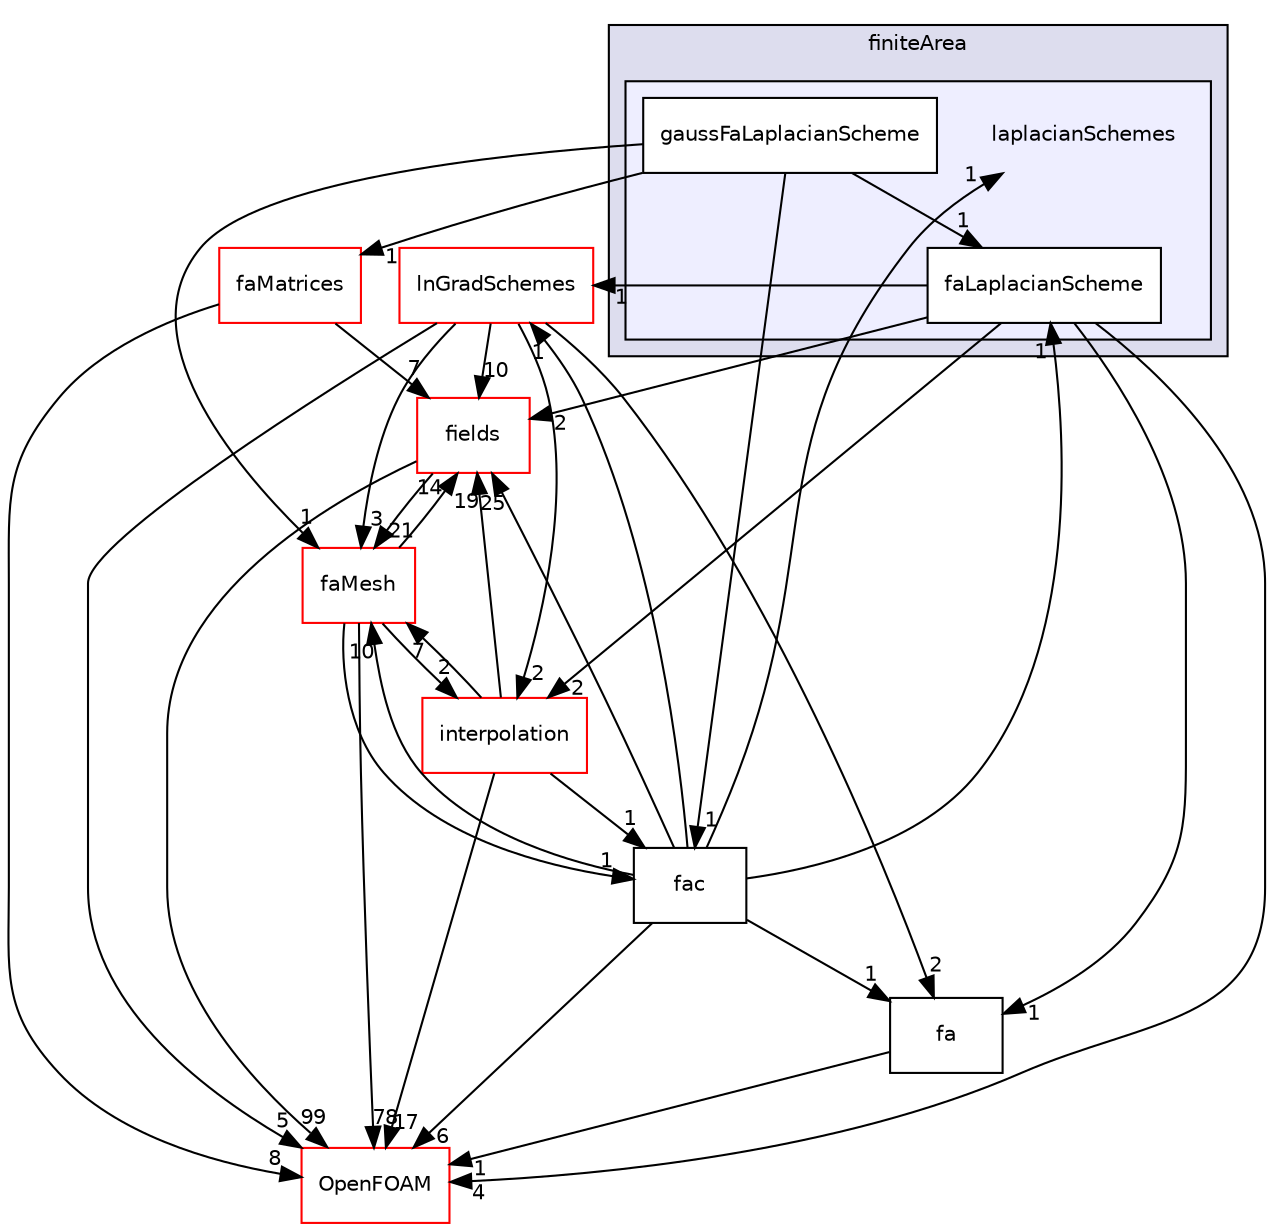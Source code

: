 digraph "src/finiteArea/finiteArea/laplacianSchemes" {
  bgcolor=transparent;
  compound=true
  node [ fontsize="10", fontname="Helvetica"];
  edge [ labelfontsize="10", labelfontname="Helvetica"];
  subgraph clusterdir_b48fbfbe364b5d9546b561f47f4221eb {
    graph [ bgcolor="#ddddee", pencolor="black", label="finiteArea" fontname="Helvetica", fontsize="10", URL="dir_b48fbfbe364b5d9546b561f47f4221eb.html"]
  subgraph clusterdir_c11e0f670d4676a5346438f3d10a3457 {
    graph [ bgcolor="#eeeeff", pencolor="black", label="" URL="dir_c11e0f670d4676a5346438f3d10a3457.html"];
    dir_c11e0f670d4676a5346438f3d10a3457 [shape=plaintext label="laplacianSchemes"];
    dir_1872188d0e7528458f2fa380e34fde48 [shape=box label="faLaplacianScheme" color="black" fillcolor="white" style="filled" URL="dir_1872188d0e7528458f2fa380e34fde48.html"];
    dir_ed75fd9d74e343e7ef275a1dbc601d9c [shape=box label="gaussFaLaplacianScheme" color="black" fillcolor="white" style="filled" URL="dir_ed75fd9d74e343e7ef275a1dbc601d9c.html"];
  }
  }
  dir_1f99fc86de3cb8326507b722cf78c6d9 [shape=box label="lnGradSchemes" color="red" URL="dir_1f99fc86de3cb8326507b722cf78c6d9.html"];
  dir_82c77a639fb8894523e0866635d617d1 [shape=box label="fields" color="red" URL="dir_82c77a639fb8894523e0866635d617d1.html"];
  dir_e5a517ccc941541272063f044b95a606 [shape=box label="fa" URL="dir_e5a517ccc941541272063f044b95a606.html"];
  dir_11fa0d52a0a43d2db65b942bd42d04b1 [shape=box label="faMatrices" color="red" URL="dir_11fa0d52a0a43d2db65b942bd42d04b1.html"];
  dir_15aafd37ee87fbe9911ba23e923cc2c7 [shape=box label="fac" URL="dir_15aafd37ee87fbe9911ba23e923cc2c7.html"];
  dir_c5473ff19b20e6ec4dfe5c310b3778a8 [shape=box label="OpenFOAM" color="red" URL="dir_c5473ff19b20e6ec4dfe5c310b3778a8.html"];
  dir_f14612db68a06d13a87d37d60dc895d5 [shape=box label="faMesh" color="red" URL="dir_f14612db68a06d13a87d37d60dc895d5.html"];
  dir_880b478b7287aa29b2969cd4b71f61be [shape=box label="interpolation" color="red" URL="dir_880b478b7287aa29b2969cd4b71f61be.html"];
  dir_1f99fc86de3cb8326507b722cf78c6d9->dir_82c77a639fb8894523e0866635d617d1 [headlabel="10", labeldistance=1.5 headhref="dir_000802_000734.html"];
  dir_1f99fc86de3cb8326507b722cf78c6d9->dir_e5a517ccc941541272063f044b95a606 [headlabel="2", labeldistance=1.5 headhref="dir_000802_000788.html"];
  dir_1f99fc86de3cb8326507b722cf78c6d9->dir_c5473ff19b20e6ec4dfe5c310b3778a8 [headlabel="5", labeldistance=1.5 headhref="dir_000802_002151.html"];
  dir_1f99fc86de3cb8326507b722cf78c6d9->dir_f14612db68a06d13a87d37d60dc895d5 [headlabel="3", labeldistance=1.5 headhref="dir_000802_000719.html"];
  dir_1f99fc86de3cb8326507b722cf78c6d9->dir_880b478b7287aa29b2969cd4b71f61be [headlabel="2", labeldistance=1.5 headhref="dir_000802_000808.html"];
  dir_82c77a639fb8894523e0866635d617d1->dir_c5473ff19b20e6ec4dfe5c310b3778a8 [headlabel="99", labeldistance=1.5 headhref="dir_000734_002151.html"];
  dir_82c77a639fb8894523e0866635d617d1->dir_f14612db68a06d13a87d37d60dc895d5 [headlabel="21", labeldistance=1.5 headhref="dir_000734_000719.html"];
  dir_e5a517ccc941541272063f044b95a606->dir_c5473ff19b20e6ec4dfe5c310b3778a8 [headlabel="1", labeldistance=1.5 headhref="dir_000788_002151.html"];
  dir_11fa0d52a0a43d2db65b942bd42d04b1->dir_82c77a639fb8894523e0866635d617d1 [headlabel="7", labeldistance=1.5 headhref="dir_000716_000734.html"];
  dir_11fa0d52a0a43d2db65b942bd42d04b1->dir_c5473ff19b20e6ec4dfe5c310b3778a8 [headlabel="8", labeldistance=1.5 headhref="dir_000716_002151.html"];
  dir_15aafd37ee87fbe9911ba23e923cc2c7->dir_c11e0f670d4676a5346438f3d10a3457 [headlabel="1", labeldistance=1.5 headhref="dir_000789_000799.html"];
  dir_15aafd37ee87fbe9911ba23e923cc2c7->dir_1f99fc86de3cb8326507b722cf78c6d9 [headlabel="1", labeldistance=1.5 headhref="dir_000789_000802.html"];
  dir_15aafd37ee87fbe9911ba23e923cc2c7->dir_82c77a639fb8894523e0866635d617d1 [headlabel="25", labeldistance=1.5 headhref="dir_000789_000734.html"];
  dir_15aafd37ee87fbe9911ba23e923cc2c7->dir_e5a517ccc941541272063f044b95a606 [headlabel="1", labeldistance=1.5 headhref="dir_000789_000788.html"];
  dir_15aafd37ee87fbe9911ba23e923cc2c7->dir_c5473ff19b20e6ec4dfe5c310b3778a8 [headlabel="6", labeldistance=1.5 headhref="dir_000789_002151.html"];
  dir_15aafd37ee87fbe9911ba23e923cc2c7->dir_f14612db68a06d13a87d37d60dc895d5 [headlabel="10", labeldistance=1.5 headhref="dir_000789_000719.html"];
  dir_15aafd37ee87fbe9911ba23e923cc2c7->dir_1872188d0e7528458f2fa380e34fde48 [headlabel="1", labeldistance=1.5 headhref="dir_000789_000800.html"];
  dir_ed75fd9d74e343e7ef275a1dbc601d9c->dir_11fa0d52a0a43d2db65b942bd42d04b1 [headlabel="1", labeldistance=1.5 headhref="dir_000801_000716.html"];
  dir_ed75fd9d74e343e7ef275a1dbc601d9c->dir_15aafd37ee87fbe9911ba23e923cc2c7 [headlabel="1", labeldistance=1.5 headhref="dir_000801_000789.html"];
  dir_ed75fd9d74e343e7ef275a1dbc601d9c->dir_f14612db68a06d13a87d37d60dc895d5 [headlabel="1", labeldistance=1.5 headhref="dir_000801_000719.html"];
  dir_ed75fd9d74e343e7ef275a1dbc601d9c->dir_1872188d0e7528458f2fa380e34fde48 [headlabel="1", labeldistance=1.5 headhref="dir_000801_000800.html"];
  dir_f14612db68a06d13a87d37d60dc895d5->dir_82c77a639fb8894523e0866635d617d1 [headlabel="14", labeldistance=1.5 headhref="dir_000719_000734.html"];
  dir_f14612db68a06d13a87d37d60dc895d5->dir_15aafd37ee87fbe9911ba23e923cc2c7 [headlabel="1", labeldistance=1.5 headhref="dir_000719_000789.html"];
  dir_f14612db68a06d13a87d37d60dc895d5->dir_c5473ff19b20e6ec4dfe5c310b3778a8 [headlabel="78", labeldistance=1.5 headhref="dir_000719_002151.html"];
  dir_f14612db68a06d13a87d37d60dc895d5->dir_880b478b7287aa29b2969cd4b71f61be [headlabel="2", labeldistance=1.5 headhref="dir_000719_000808.html"];
  dir_1872188d0e7528458f2fa380e34fde48->dir_1f99fc86de3cb8326507b722cf78c6d9 [headlabel="1", labeldistance=1.5 headhref="dir_000800_000802.html"];
  dir_1872188d0e7528458f2fa380e34fde48->dir_82c77a639fb8894523e0866635d617d1 [headlabel="2", labeldistance=1.5 headhref="dir_000800_000734.html"];
  dir_1872188d0e7528458f2fa380e34fde48->dir_e5a517ccc941541272063f044b95a606 [headlabel="1", labeldistance=1.5 headhref="dir_000800_000788.html"];
  dir_1872188d0e7528458f2fa380e34fde48->dir_c5473ff19b20e6ec4dfe5c310b3778a8 [headlabel="4", labeldistance=1.5 headhref="dir_000800_002151.html"];
  dir_1872188d0e7528458f2fa380e34fde48->dir_880b478b7287aa29b2969cd4b71f61be [headlabel="2", labeldistance=1.5 headhref="dir_000800_000808.html"];
  dir_880b478b7287aa29b2969cd4b71f61be->dir_82c77a639fb8894523e0866635d617d1 [headlabel="19", labeldistance=1.5 headhref="dir_000808_000734.html"];
  dir_880b478b7287aa29b2969cd4b71f61be->dir_15aafd37ee87fbe9911ba23e923cc2c7 [headlabel="1", labeldistance=1.5 headhref="dir_000808_000789.html"];
  dir_880b478b7287aa29b2969cd4b71f61be->dir_c5473ff19b20e6ec4dfe5c310b3778a8 [headlabel="17", labeldistance=1.5 headhref="dir_000808_002151.html"];
  dir_880b478b7287aa29b2969cd4b71f61be->dir_f14612db68a06d13a87d37d60dc895d5 [headlabel="7", labeldistance=1.5 headhref="dir_000808_000719.html"];
}

